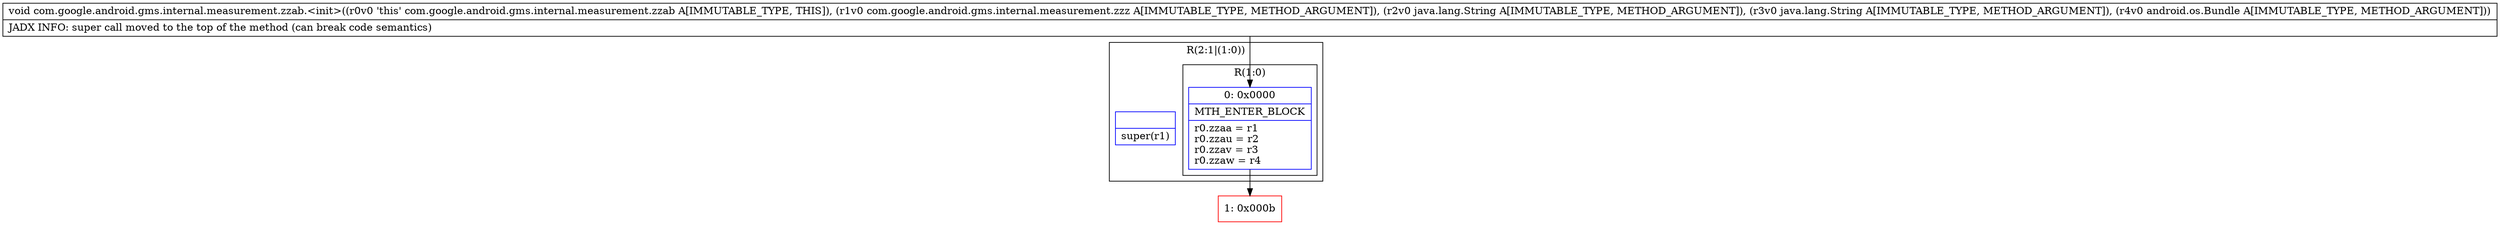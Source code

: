 digraph "CFG forcom.google.android.gms.internal.measurement.zzab.\<init\>(Lcom\/google\/android\/gms\/internal\/measurement\/zzz;Ljava\/lang\/String;Ljava\/lang\/String;Landroid\/os\/Bundle;)V" {
subgraph cluster_Region_1233052118 {
label = "R(2:1|(1:0))";
node [shape=record,color=blue];
Node_InsnContainer_392160657 [shape=record,label="{|super(r1)\l}"];
subgraph cluster_Region_334516080 {
label = "R(1:0)";
node [shape=record,color=blue];
Node_0 [shape=record,label="{0\:\ 0x0000|MTH_ENTER_BLOCK\l|r0.zzaa = r1\lr0.zzau = r2\lr0.zzav = r3\lr0.zzaw = r4\l}"];
}
}
Node_1 [shape=record,color=red,label="{1\:\ 0x000b}"];
MethodNode[shape=record,label="{void com.google.android.gms.internal.measurement.zzab.\<init\>((r0v0 'this' com.google.android.gms.internal.measurement.zzab A[IMMUTABLE_TYPE, THIS]), (r1v0 com.google.android.gms.internal.measurement.zzz A[IMMUTABLE_TYPE, METHOD_ARGUMENT]), (r2v0 java.lang.String A[IMMUTABLE_TYPE, METHOD_ARGUMENT]), (r3v0 java.lang.String A[IMMUTABLE_TYPE, METHOD_ARGUMENT]), (r4v0 android.os.Bundle A[IMMUTABLE_TYPE, METHOD_ARGUMENT]))  | JADX INFO: super call moved to the top of the method (can break code semantics)\l}"];
MethodNode -> Node_0;
Node_0 -> Node_1;
}

